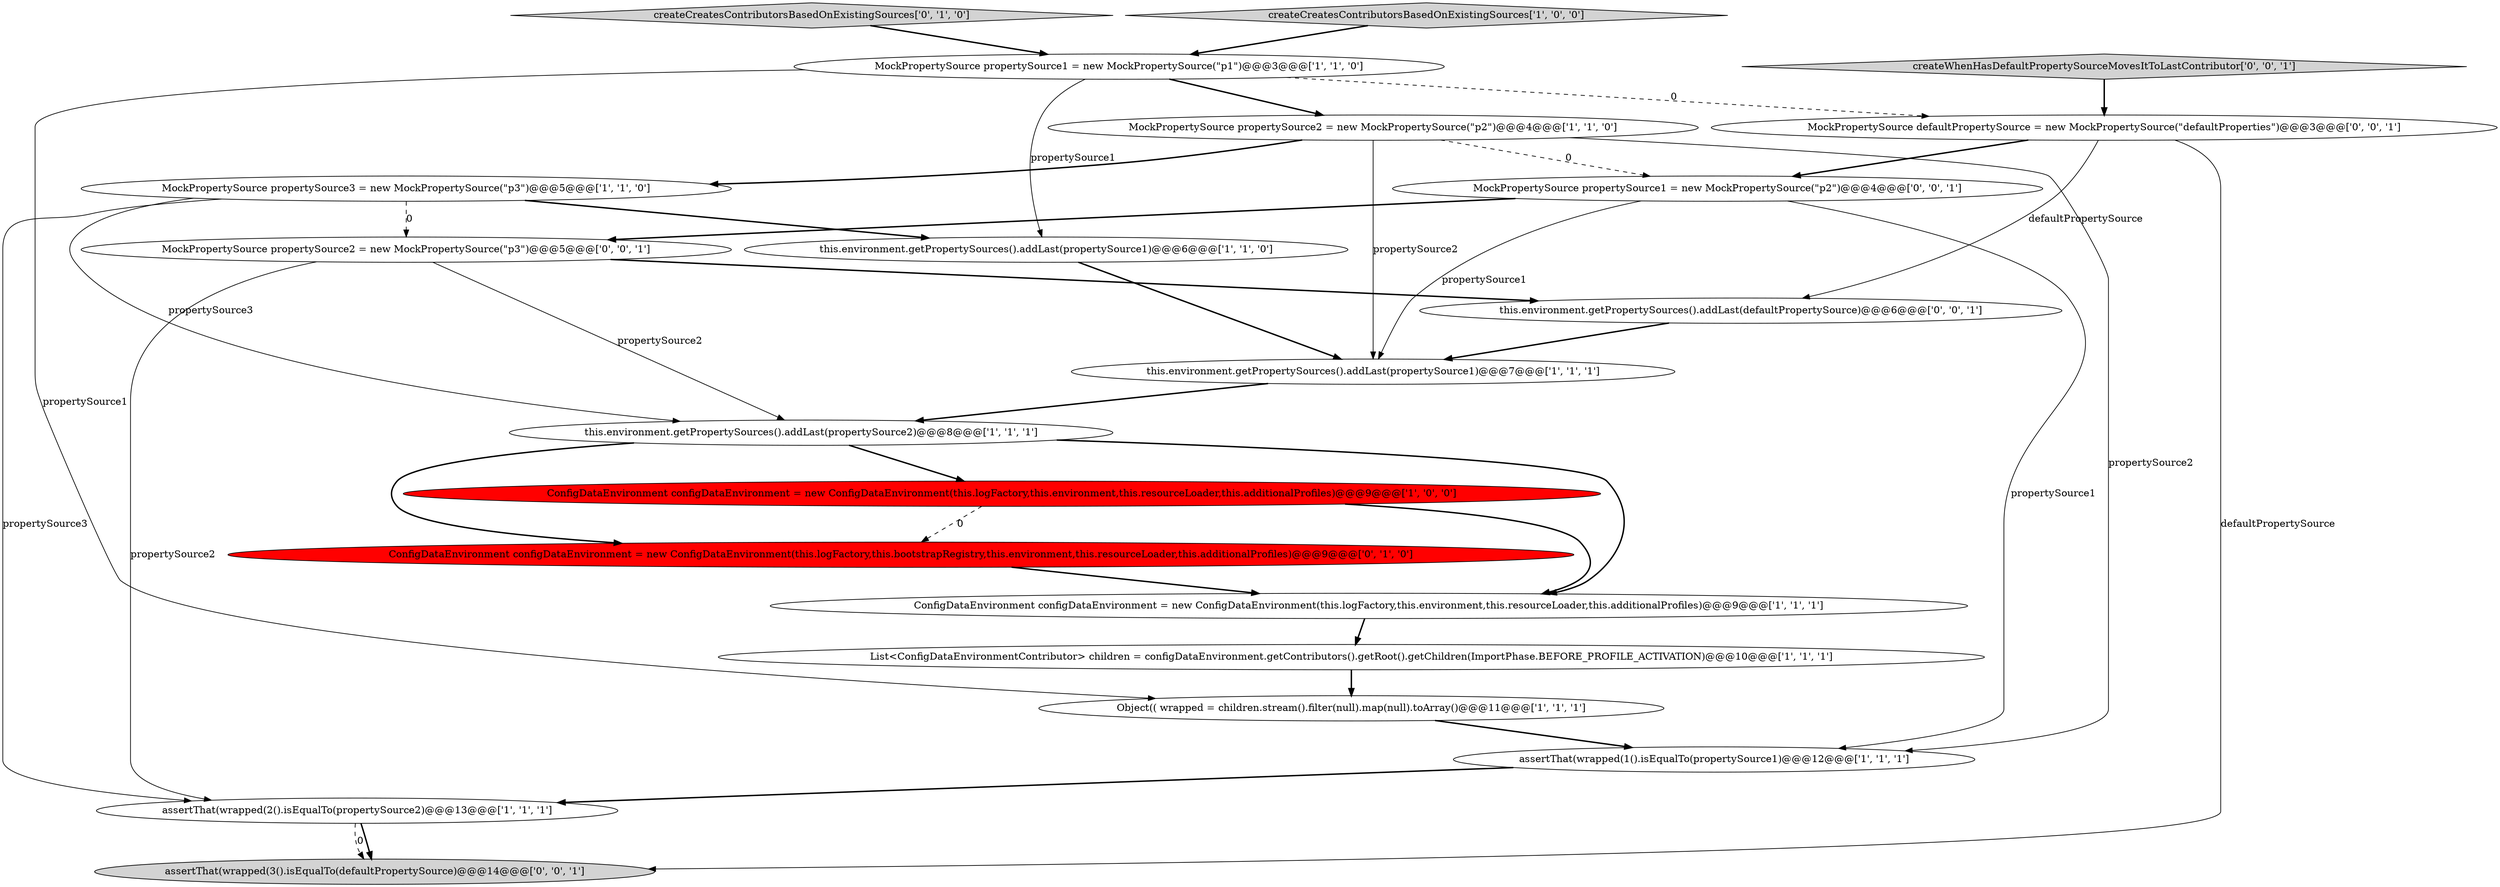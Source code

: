 digraph {
3 [style = filled, label = "MockPropertySource propertySource2 = new MockPropertySource(\"p2\")@@@4@@@['1', '1', '0']", fillcolor = white, shape = ellipse image = "AAA0AAABBB1BBB"];
14 [style = filled, label = "createCreatesContributorsBasedOnExistingSources['0', '1', '0']", fillcolor = lightgray, shape = diamond image = "AAA0AAABBB2BBB"];
16 [style = filled, label = "MockPropertySource defaultPropertySource = new MockPropertySource(\"defaultProperties\")@@@3@@@['0', '0', '1']", fillcolor = white, shape = ellipse image = "AAA0AAABBB3BBB"];
0 [style = filled, label = "ConfigDataEnvironment configDataEnvironment = new ConfigDataEnvironment(this.logFactory,this.environment,this.resourceLoader,this.additionalProfiles)@@@9@@@['1', '0', '0']", fillcolor = red, shape = ellipse image = "AAA1AAABBB1BBB"];
2 [style = filled, label = "assertThat(wrapped(1().isEqualTo(propertySource1)@@@12@@@['1', '1', '1']", fillcolor = white, shape = ellipse image = "AAA0AAABBB1BBB"];
6 [style = filled, label = "assertThat(wrapped(2().isEqualTo(propertySource2)@@@13@@@['1', '1', '1']", fillcolor = white, shape = ellipse image = "AAA0AAABBB1BBB"];
15 [style = filled, label = "MockPropertySource propertySource2 = new MockPropertySource(\"p3\")@@@5@@@['0', '0', '1']", fillcolor = white, shape = ellipse image = "AAA0AAABBB3BBB"];
8 [style = filled, label = "this.environment.getPropertySources().addLast(propertySource2)@@@8@@@['1', '1', '1']", fillcolor = white, shape = ellipse image = "AAA0AAABBB1BBB"];
12 [style = filled, label = "List<ConfigDataEnvironmentContributor> children = configDataEnvironment.getContributors().getRoot().getChildren(ImportPhase.BEFORE_PROFILE_ACTIVATION)@@@10@@@['1', '1', '1']", fillcolor = white, shape = ellipse image = "AAA0AAABBB1BBB"];
5 [style = filled, label = "Object(( wrapped = children.stream().filter(null).map(null).toArray()@@@11@@@['1', '1', '1']", fillcolor = white, shape = ellipse image = "AAA0AAABBB1BBB"];
4 [style = filled, label = "MockPropertySource propertySource1 = new MockPropertySource(\"p1\")@@@3@@@['1', '1', '0']", fillcolor = white, shape = ellipse image = "AAA0AAABBB1BBB"];
13 [style = filled, label = "ConfigDataEnvironment configDataEnvironment = new ConfigDataEnvironment(this.logFactory,this.bootstrapRegistry,this.environment,this.resourceLoader,this.additionalProfiles)@@@9@@@['0', '1', '0']", fillcolor = red, shape = ellipse image = "AAA1AAABBB2BBB"];
1 [style = filled, label = "this.environment.getPropertySources().addLast(propertySource1)@@@7@@@['1', '1', '1']", fillcolor = white, shape = ellipse image = "AAA0AAABBB1BBB"];
10 [style = filled, label = "this.environment.getPropertySources().addLast(propertySource1)@@@6@@@['1', '1', '0']", fillcolor = white, shape = ellipse image = "AAA0AAABBB1BBB"];
20 [style = filled, label = "MockPropertySource propertySource1 = new MockPropertySource(\"p2\")@@@4@@@['0', '0', '1']", fillcolor = white, shape = ellipse image = "AAA0AAABBB3BBB"];
17 [style = filled, label = "createWhenHasDefaultPropertySourceMovesItToLastContributor['0', '0', '1']", fillcolor = lightgray, shape = diamond image = "AAA0AAABBB3BBB"];
9 [style = filled, label = "ConfigDataEnvironment configDataEnvironment = new ConfigDataEnvironment(this.logFactory,this.environment,this.resourceLoader,this.additionalProfiles)@@@9@@@['1', '1', '1']", fillcolor = white, shape = ellipse image = "AAA0AAABBB1BBB"];
18 [style = filled, label = "this.environment.getPropertySources().addLast(defaultPropertySource)@@@6@@@['0', '0', '1']", fillcolor = white, shape = ellipse image = "AAA0AAABBB3BBB"];
7 [style = filled, label = "createCreatesContributorsBasedOnExistingSources['1', '0', '0']", fillcolor = lightgray, shape = diamond image = "AAA0AAABBB1BBB"];
11 [style = filled, label = "MockPropertySource propertySource3 = new MockPropertySource(\"p3\")@@@5@@@['1', '1', '0']", fillcolor = white, shape = ellipse image = "AAA0AAABBB1BBB"];
19 [style = filled, label = "assertThat(wrapped(3().isEqualTo(defaultPropertySource)@@@14@@@['0', '0', '1']", fillcolor = lightgray, shape = ellipse image = "AAA0AAABBB3BBB"];
3->2 [style = solid, label="propertySource2"];
4->3 [style = bold, label=""];
0->9 [style = bold, label=""];
1->8 [style = bold, label=""];
4->16 [style = dashed, label="0"];
12->5 [style = bold, label=""];
11->15 [style = dashed, label="0"];
2->6 [style = bold, label=""];
11->8 [style = solid, label="propertySource3"];
3->11 [style = bold, label=""];
20->1 [style = solid, label="propertySource1"];
6->19 [style = bold, label=""];
7->4 [style = bold, label=""];
4->10 [style = solid, label="propertySource1"];
15->18 [style = bold, label=""];
4->5 [style = solid, label="propertySource1"];
15->8 [style = solid, label="propertySource2"];
8->0 [style = bold, label=""];
15->6 [style = solid, label="propertySource2"];
5->2 [style = bold, label=""];
18->1 [style = bold, label=""];
11->10 [style = bold, label=""];
0->13 [style = dashed, label="0"];
16->19 [style = solid, label="defaultPropertySource"];
3->20 [style = dashed, label="0"];
6->19 [style = dashed, label="0"];
8->9 [style = bold, label=""];
3->1 [style = solid, label="propertySource2"];
16->18 [style = solid, label="defaultPropertySource"];
20->2 [style = solid, label="propertySource1"];
9->12 [style = bold, label=""];
13->9 [style = bold, label=""];
11->6 [style = solid, label="propertySource3"];
10->1 [style = bold, label=""];
16->20 [style = bold, label=""];
20->15 [style = bold, label=""];
17->16 [style = bold, label=""];
8->13 [style = bold, label=""];
14->4 [style = bold, label=""];
}
